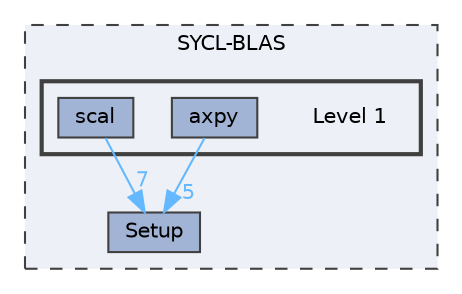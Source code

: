 digraph "SYCL-BLAS/Level 1"
{
 // LATEX_PDF_SIZE
  bgcolor="transparent";
  edge [fontname=Helvetica,fontsize=10,labelfontname=Helvetica,labelfontsize=10];
  node [fontname=Helvetica,fontsize=10,shape=box,height=0.2,width=0.4];
  compound=true
  subgraph clusterdir_2e9f169625e7208e21be673b418e5949 {
    graph [ bgcolor="#edf0f7", pencolor="grey25", label="SYCL-BLAS", fontname=Helvetica,fontsize=10 style="filled,dashed", URL="dir_2e9f169625e7208e21be673b418e5949.html",tooltip=""]
  dir_2cf803bbad5736ac46e5b9bef0403cf0 [label="Setup", fillcolor="#a2b4d6", color="grey25", style="filled", URL="dir_2cf803bbad5736ac46e5b9bef0403cf0.html",tooltip=""];
  subgraph clusterdir_4bdbafa1a890e85c566b99a7d5528745 {
    graph [ bgcolor="#edf0f7", pencolor="grey25", label="", fontname=Helvetica,fontsize=10 style="filled,bold", URL="dir_4bdbafa1a890e85c566b99a7d5528745.html",tooltip=""]
    dir_4bdbafa1a890e85c566b99a7d5528745 [shape=plaintext, label="Level 1"];
  dir_5b26f3b77052ee5914eb9abdf5d2fb37 [label="axpy", fillcolor="#a2b4d6", color="grey25", style="filled", URL="dir_5b26f3b77052ee5914eb9abdf5d2fb37.html",tooltip=""];
  dir_ba3c2169517eea9bea8909081c6e95b9 [label="scal", fillcolor="#a2b4d6", color="grey25", style="filled", URL="dir_ba3c2169517eea9bea8909081c6e95b9.html",tooltip=""];
  }
  }
  dir_5b26f3b77052ee5914eb9abdf5d2fb37->dir_2cf803bbad5736ac46e5b9bef0403cf0 [headlabel="5", labeldistance=1.5 headhref="dir_000000_000003.html" href="dir_000000_000003.html" color="steelblue1" fontcolor="steelblue1"];
  dir_ba3c2169517eea9bea8909081c6e95b9->dir_2cf803bbad5736ac46e5b9bef0403cf0 [headlabel="7", labeldistance=1.5 headhref="dir_000002_000003.html" href="dir_000002_000003.html" color="steelblue1" fontcolor="steelblue1"];
}
